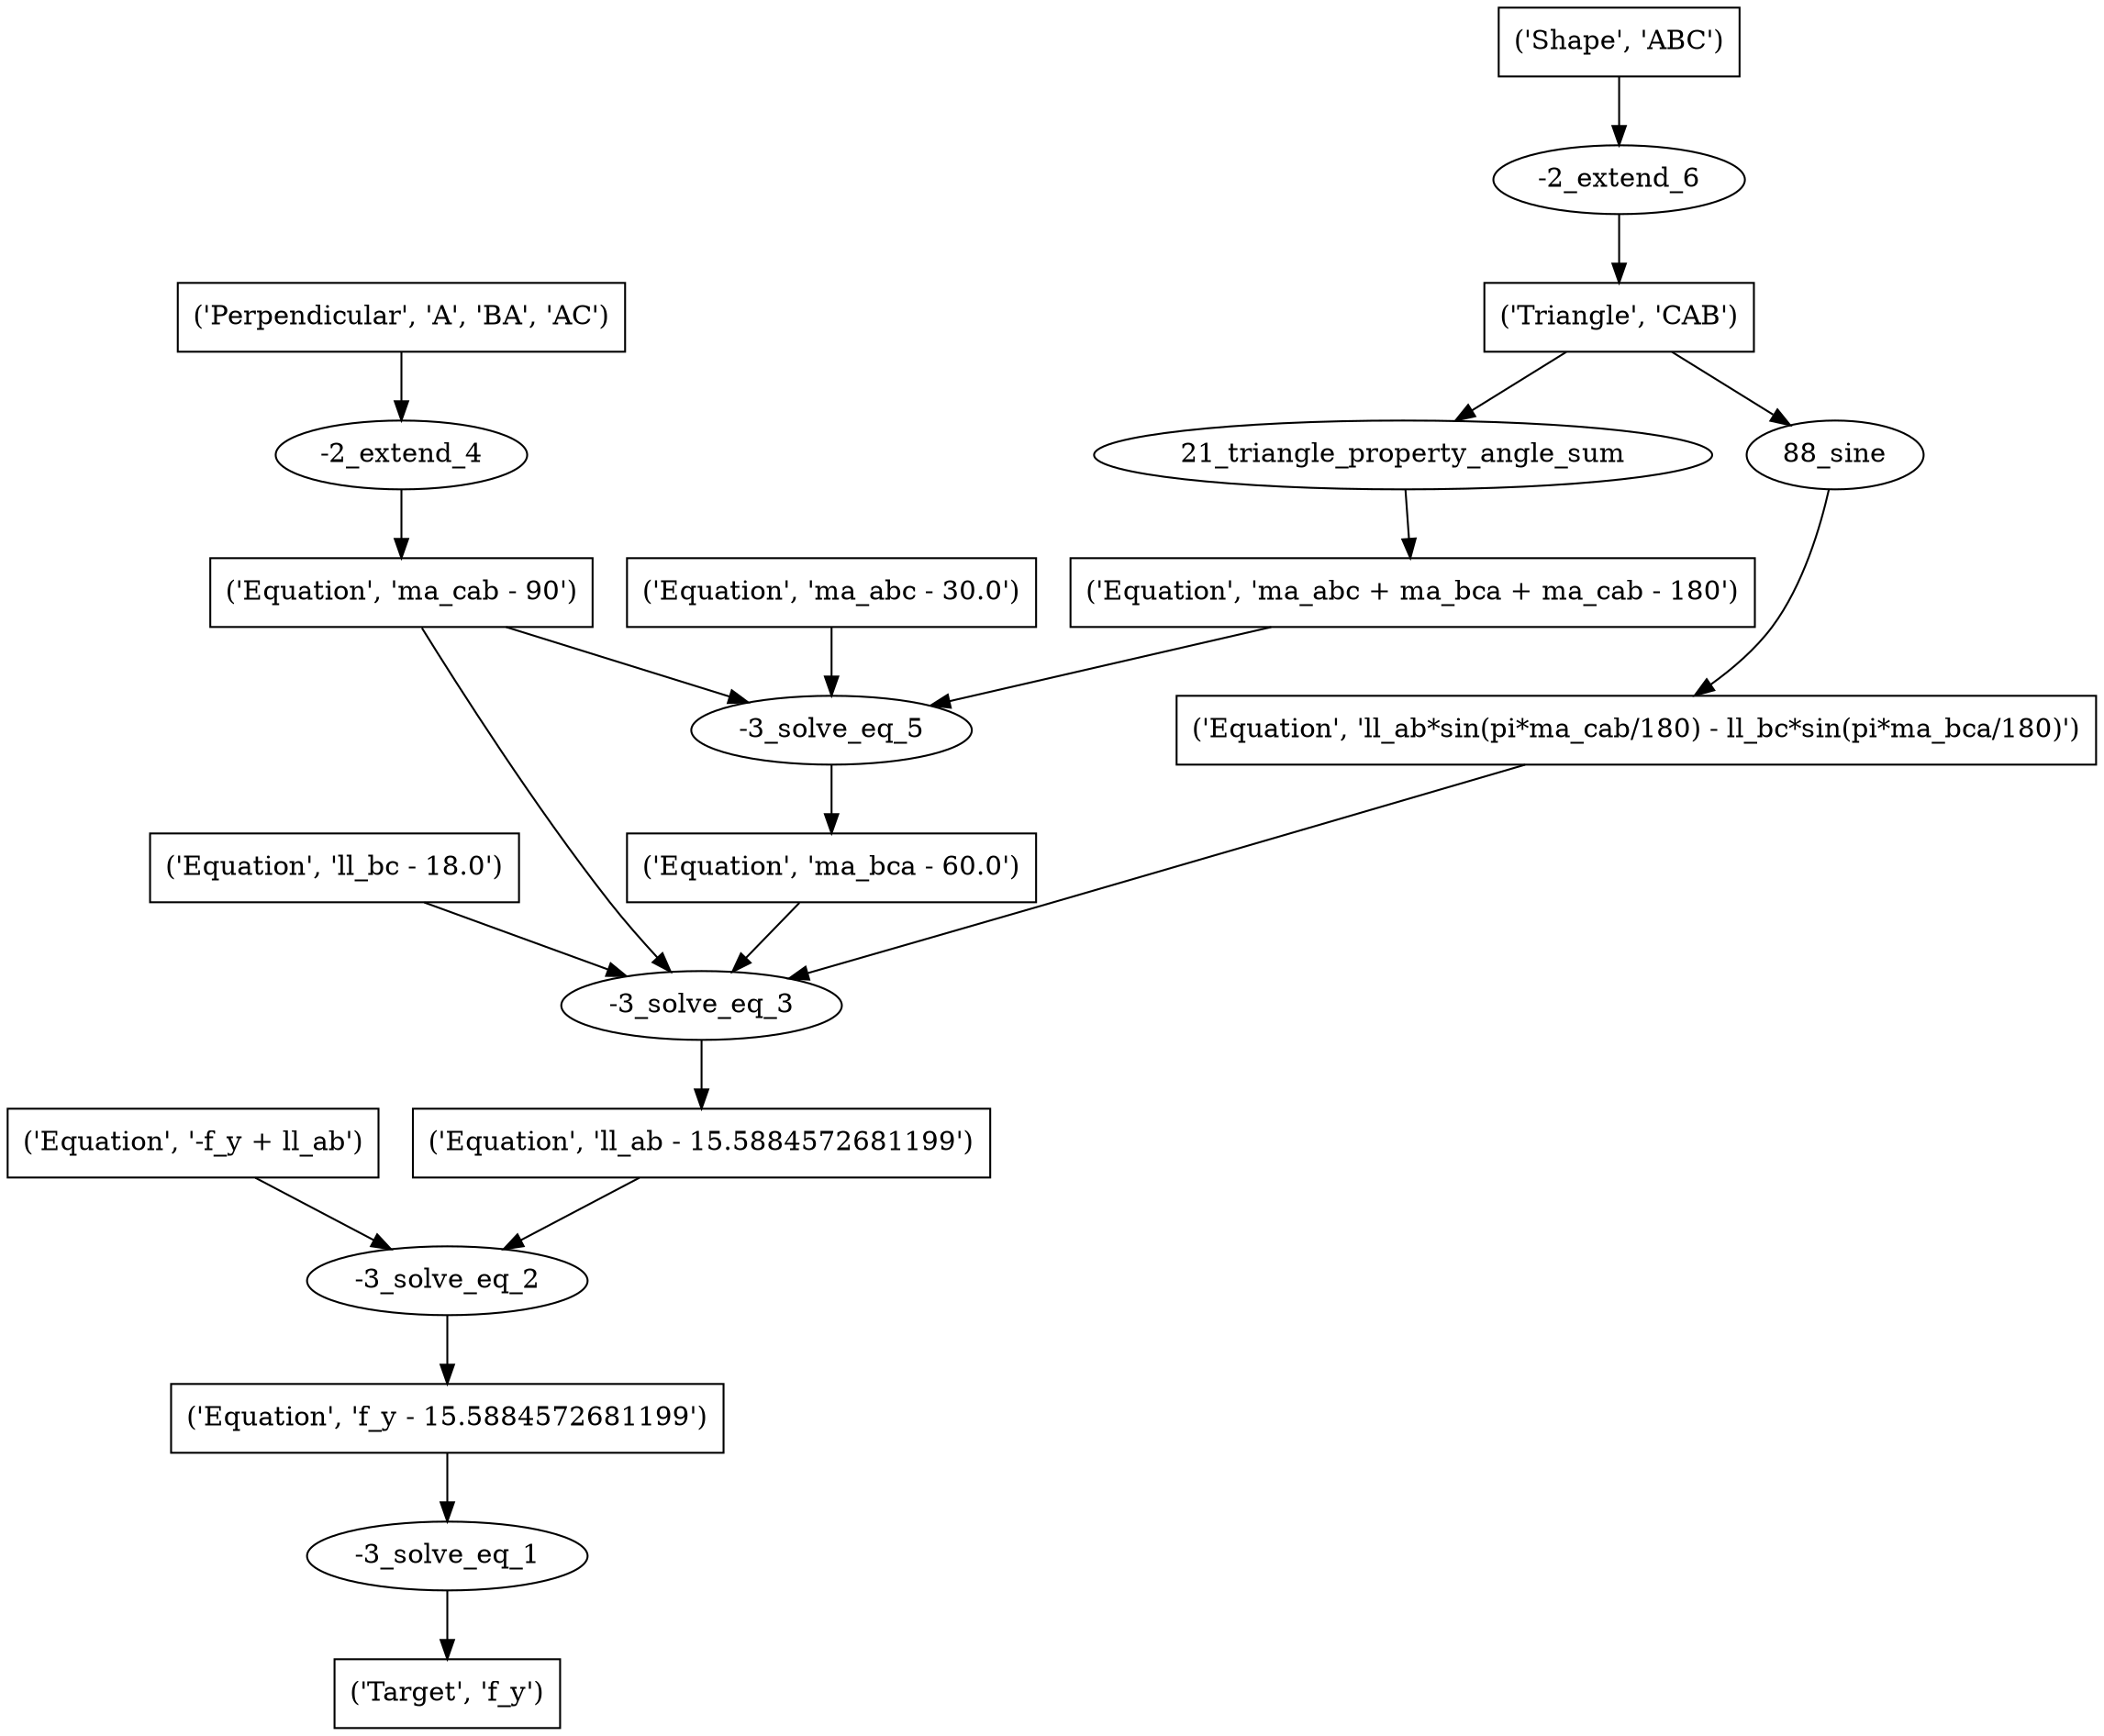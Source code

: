 digraph 10 {
	0 [label="('Target', 'f_y')" shape=box]
	1 [label="-3_solve_eq_1"]
	1 -> 0
	2 [label="('Equation', 'f_y - 15.5884572681199')" shape=box]
	2 -> 1
	3 [label="-3_solve_eq_2"]
	3 -> 2
	4 [label="('Equation', '-f_y + ll_ab')" shape=box]
	4 -> 3
	5 [label="('Equation', 'll_ab - 15.5884572681199')" shape=box]
	5 -> 3
	6 [label="-3_solve_eq_3"]
	6 -> 5
	7 [label="('Equation', 'll_bc - 18.0')" shape=box]
	7 -> 6
	8 [label="('Equation', 'ma_cab - 90')" shape=box]
	8 -> 6
	9 [label="('Equation', 'ma_bca - 60.0')" shape=box]
	9 -> 6
	10 [label="('Equation', 'll_ab*sin(pi*ma_cab/180) - ll_bc*sin(pi*ma_bca/180)')" shape=box]
	10 -> 6
	11 [label="-2_extend_4"]
	11 -> 8
	12 [label="('Perpendicular', 'A', 'BA', 'AC')" shape=box]
	12 -> 11
	13 [label="-3_solve_eq_5"]
	13 -> 9
	14 [label="('Equation', 'ma_abc - 30.0')" shape=box]
	14 -> 13
	8 -> 13
	15 [label="('Equation', 'ma_abc + ma_bca + ma_cab - 180')" shape=box]
	15 -> 13
	16 [label="88_sine"]
	16 -> 10
	17 [label="('Triangle', 'CAB')" shape=box]
	17 -> 16
	18 [label="21_triangle_property_angle_sum"]
	18 -> 15
	17 -> 18
	19 [label="-2_extend_6"]
	19 -> 17
	20 [label="('Shape', 'ABC')" shape=box]
	20 -> 19
}

